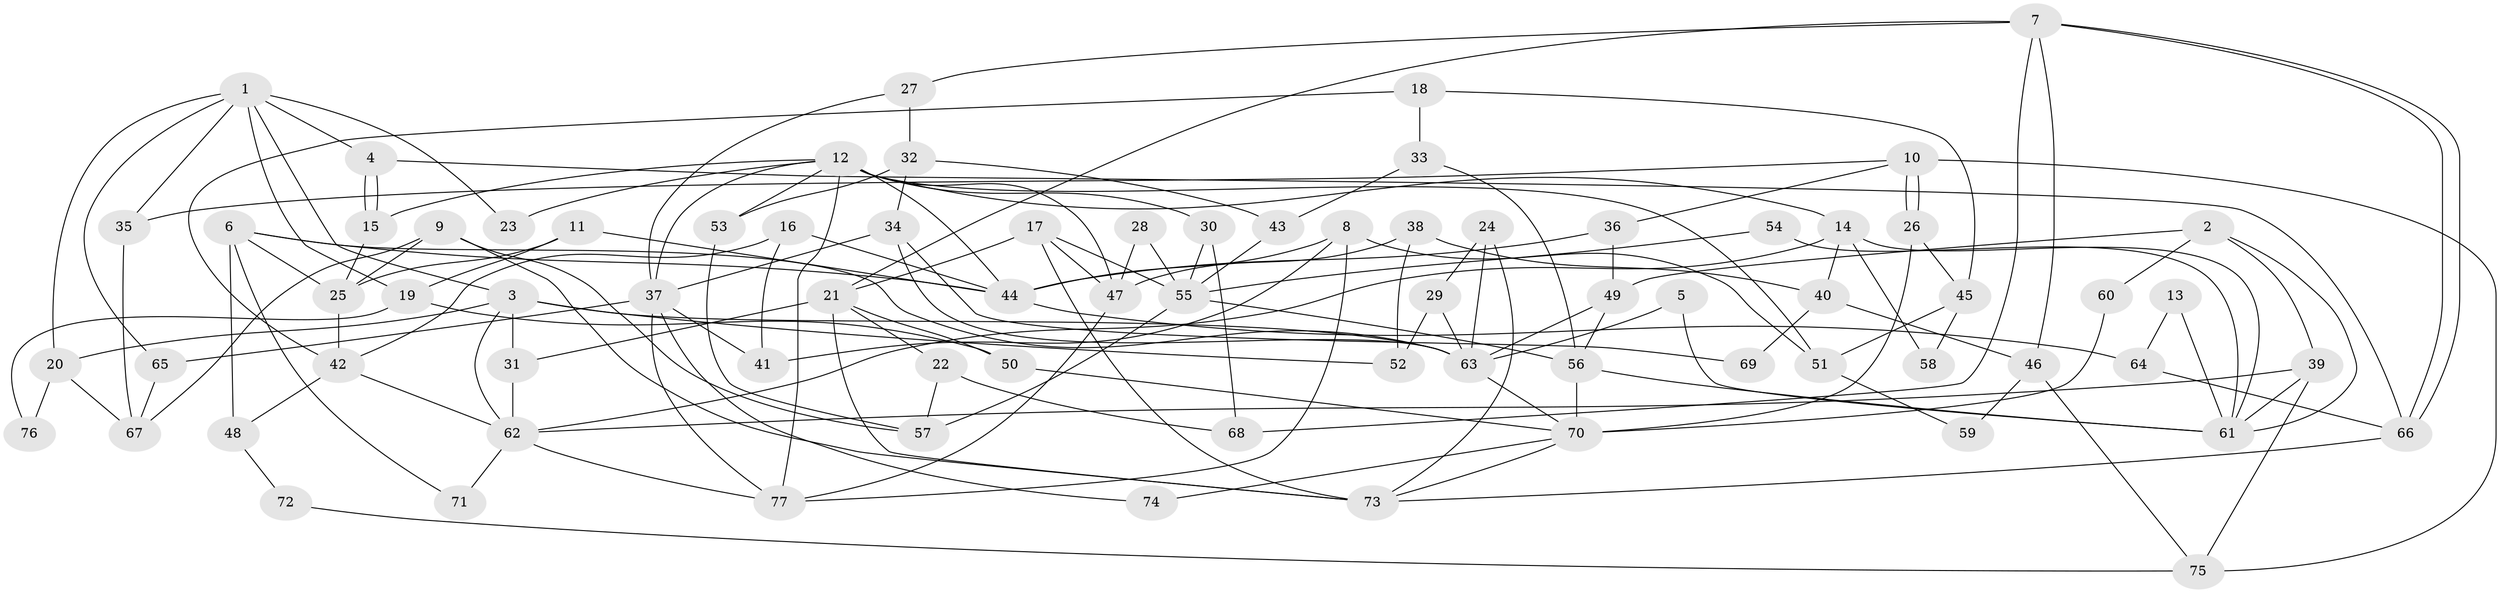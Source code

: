// Generated by graph-tools (version 1.1) at 2025/11/02/27/25 16:11:23]
// undirected, 77 vertices, 154 edges
graph export_dot {
graph [start="1"]
  node [color=gray90,style=filled];
  1;
  2;
  3;
  4;
  5;
  6;
  7;
  8;
  9;
  10;
  11;
  12;
  13;
  14;
  15;
  16;
  17;
  18;
  19;
  20;
  21;
  22;
  23;
  24;
  25;
  26;
  27;
  28;
  29;
  30;
  31;
  32;
  33;
  34;
  35;
  36;
  37;
  38;
  39;
  40;
  41;
  42;
  43;
  44;
  45;
  46;
  47;
  48;
  49;
  50;
  51;
  52;
  53;
  54;
  55;
  56;
  57;
  58;
  59;
  60;
  61;
  62;
  63;
  64;
  65;
  66;
  67;
  68;
  69;
  70;
  71;
  72;
  73;
  74;
  75;
  76;
  77;
  1 -- 65;
  1 -- 3;
  1 -- 4;
  1 -- 19;
  1 -- 20;
  1 -- 23;
  1 -- 35;
  2 -- 49;
  2 -- 61;
  2 -- 39;
  2 -- 60;
  3 -- 31;
  3 -- 62;
  3 -- 20;
  3 -- 52;
  3 -- 63;
  4 -- 15;
  4 -- 15;
  4 -- 66;
  5 -- 61;
  5 -- 63;
  6 -- 25;
  6 -- 63;
  6 -- 44;
  6 -- 48;
  6 -- 71;
  7 -- 66;
  7 -- 66;
  7 -- 21;
  7 -- 27;
  7 -- 46;
  7 -- 68;
  8 -- 77;
  8 -- 51;
  8 -- 41;
  8 -- 44;
  9 -- 73;
  9 -- 25;
  9 -- 57;
  9 -- 67;
  10 -- 26;
  10 -- 26;
  10 -- 35;
  10 -- 36;
  10 -- 75;
  11 -- 44;
  11 -- 25;
  11 -- 19;
  12 -- 44;
  12 -- 14;
  12 -- 15;
  12 -- 23;
  12 -- 30;
  12 -- 37;
  12 -- 47;
  12 -- 51;
  12 -- 53;
  12 -- 77;
  13 -- 64;
  13 -- 61;
  14 -- 62;
  14 -- 40;
  14 -- 58;
  14 -- 61;
  15 -- 25;
  16 -- 44;
  16 -- 41;
  16 -- 42;
  17 -- 21;
  17 -- 55;
  17 -- 47;
  17 -- 73;
  18 -- 33;
  18 -- 42;
  18 -- 45;
  19 -- 50;
  19 -- 76;
  20 -- 67;
  20 -- 76;
  21 -- 73;
  21 -- 50;
  21 -- 22;
  21 -- 31;
  22 -- 57;
  22 -- 68;
  24 -- 73;
  24 -- 63;
  24 -- 29;
  25 -- 42;
  26 -- 70;
  26 -- 45;
  27 -- 37;
  27 -- 32;
  28 -- 47;
  28 -- 55;
  29 -- 63;
  29 -- 52;
  30 -- 68;
  30 -- 55;
  31 -- 62;
  32 -- 34;
  32 -- 43;
  32 -- 53;
  33 -- 43;
  33 -- 56;
  34 -- 37;
  34 -- 63;
  34 -- 69;
  35 -- 67;
  36 -- 44;
  36 -- 49;
  37 -- 77;
  37 -- 41;
  37 -- 65;
  37 -- 74;
  38 -- 52;
  38 -- 47;
  38 -- 40;
  39 -- 61;
  39 -- 62;
  39 -- 75;
  40 -- 46;
  40 -- 69;
  42 -- 62;
  42 -- 48;
  43 -- 55;
  44 -- 64;
  45 -- 51;
  45 -- 58;
  46 -- 75;
  46 -- 59;
  47 -- 77;
  48 -- 72;
  49 -- 63;
  49 -- 56;
  50 -- 70;
  51 -- 59;
  53 -- 57;
  54 -- 61;
  54 -- 55;
  55 -- 57;
  55 -- 56;
  56 -- 61;
  56 -- 70;
  60 -- 70;
  62 -- 77;
  62 -- 71;
  63 -- 70;
  64 -- 66;
  65 -- 67;
  66 -- 73;
  70 -- 73;
  70 -- 74;
  72 -- 75;
}
